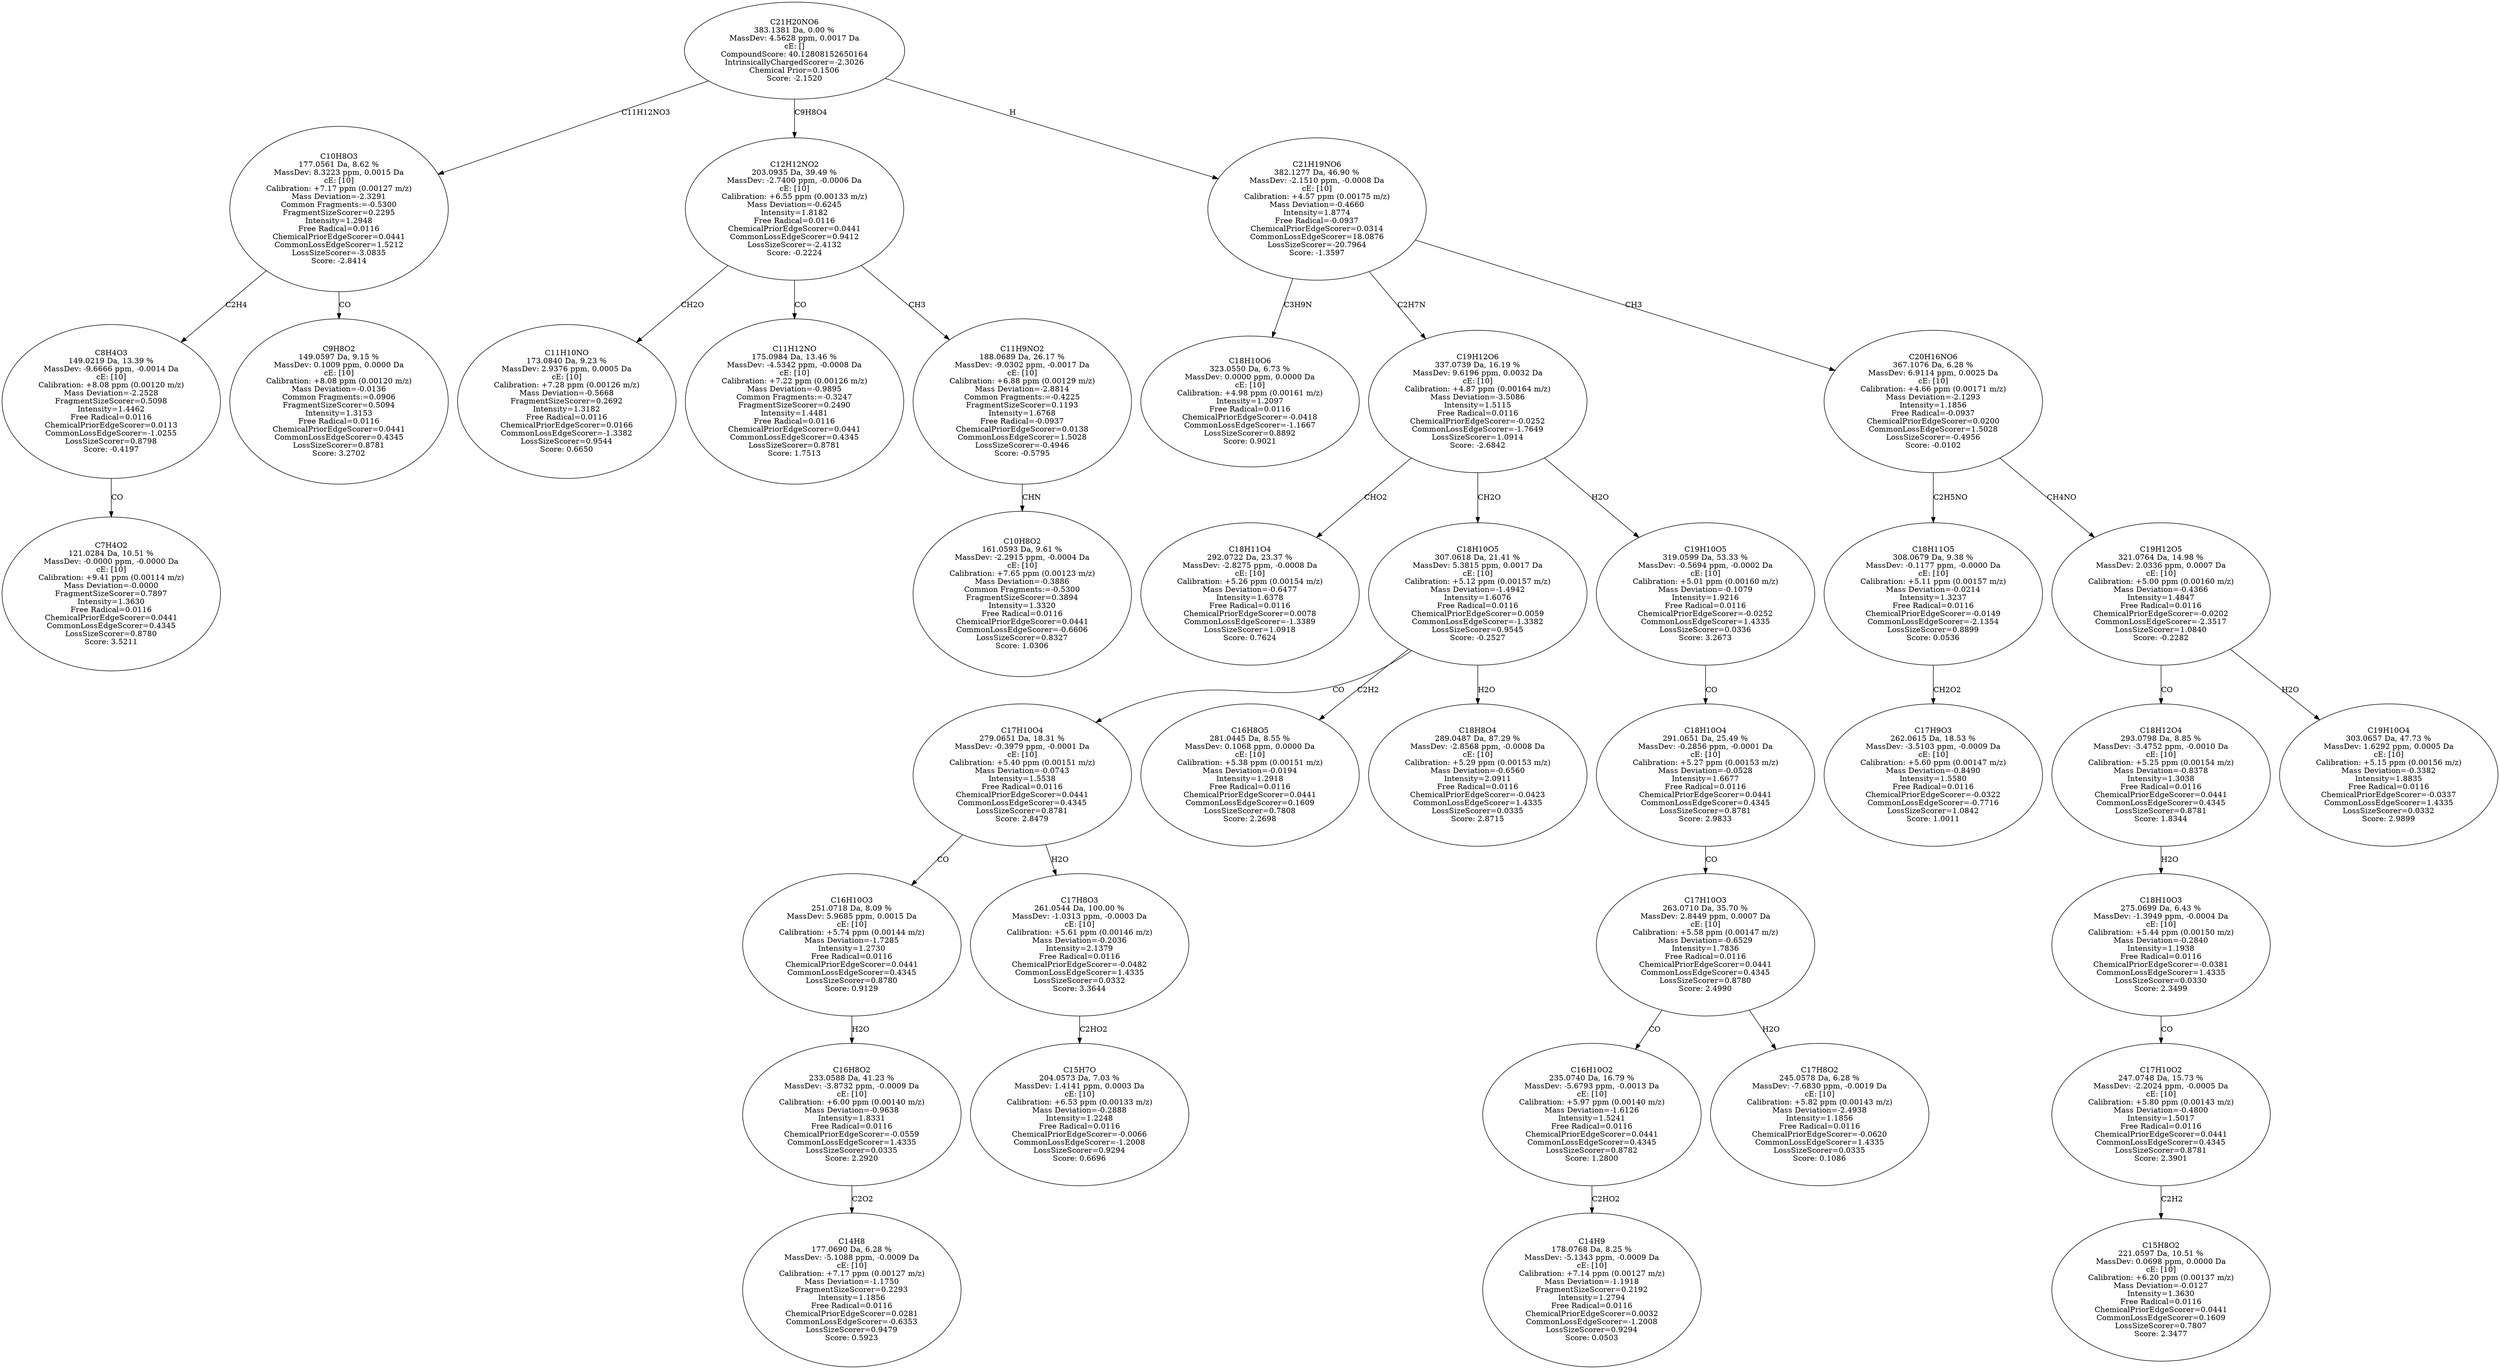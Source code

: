strict digraph {
v1 [label="C7H4O2\n121.0284 Da, 10.51 %\nMassDev: -0.0000 ppm, -0.0000 Da\ncE: [10]\nCalibration: +9.41 ppm (0.00114 m/z)\nMass Deviation=-0.0000\nFragmentSizeScorer=0.7897\nIntensity=1.3630\nFree Radical=0.0116\nChemicalPriorEdgeScorer=0.0441\nCommonLossEdgeScorer=0.4345\nLossSizeScorer=0.8780\nScore: 3.5211"];
v2 [label="C8H4O3\n149.0219 Da, 13.39 %\nMassDev: -9.6666 ppm, -0.0014 Da\ncE: [10]\nCalibration: +8.08 ppm (0.00120 m/z)\nMass Deviation=-2.2528\nFragmentSizeScorer=0.5098\nIntensity=1.4462\nFree Radical=0.0116\nChemicalPriorEdgeScorer=0.0113\nCommonLossEdgeScorer=-1.0255\nLossSizeScorer=0.8798\nScore: -0.4197"];
v3 [label="C9H8O2\n149.0597 Da, 9.15 %\nMassDev: 0.1009 ppm, 0.0000 Da\ncE: [10]\nCalibration: +8.08 ppm (0.00120 m/z)\nMass Deviation=-0.0136\nCommon Fragments:=0.0906\nFragmentSizeScorer=0.5094\nIntensity=1.3153\nFree Radical=0.0116\nChemicalPriorEdgeScorer=0.0441\nCommonLossEdgeScorer=0.4345\nLossSizeScorer=0.8781\nScore: 3.2702"];
v4 [label="C10H8O3\n177.0561 Da, 8.62 %\nMassDev: 8.3223 ppm, 0.0015 Da\ncE: [10]\nCalibration: +7.17 ppm (0.00127 m/z)\nMass Deviation=-2.3291\nCommon Fragments:=-0.5300\nFragmentSizeScorer=0.2295\nIntensity=1.2948\nFree Radical=0.0116\nChemicalPriorEdgeScorer=0.0441\nCommonLossEdgeScorer=1.5212\nLossSizeScorer=-3.0835\nScore: -2.8414"];
v5 [label="C11H10NO\n173.0840 Da, 9.23 %\nMassDev: 2.9376 ppm, 0.0005 Da\ncE: [10]\nCalibration: +7.28 ppm (0.00126 m/z)\nMass Deviation=-0.5668\nFragmentSizeScorer=0.2692\nIntensity=1.3182\nFree Radical=0.0116\nChemicalPriorEdgeScorer=0.0166\nCommonLossEdgeScorer=-1.3382\nLossSizeScorer=0.9544\nScore: 0.6650"];
v6 [label="C11H12NO\n175.0984 Da, 13.46 %\nMassDev: -4.5342 ppm, -0.0008 Da\ncE: [10]\nCalibration: +7.22 ppm (0.00126 m/z)\nMass Deviation=-0.9895\nCommon Fragments:=-0.3247\nFragmentSizeScorer=0.2490\nIntensity=1.4481\nFree Radical=0.0116\nChemicalPriorEdgeScorer=0.0441\nCommonLossEdgeScorer=0.4345\nLossSizeScorer=0.8781\nScore: 1.7513"];
v7 [label="C10H8O2\n161.0593 Da, 9.61 %\nMassDev: -2.2915 ppm, -0.0004 Da\ncE: [10]\nCalibration: +7.65 ppm (0.00123 m/z)\nMass Deviation=-0.3886\nCommon Fragments:=-0.5300\nFragmentSizeScorer=0.3894\nIntensity=1.3320\nFree Radical=0.0116\nChemicalPriorEdgeScorer=0.0441\nCommonLossEdgeScorer=-0.6606\nLossSizeScorer=0.8327\nScore: 1.0306"];
v8 [label="C11H9NO2\n188.0689 Da, 26.17 %\nMassDev: -9.0302 ppm, -0.0017 Da\ncE: [10]\nCalibration: +6.88 ppm (0.00129 m/z)\nMass Deviation=-2.8814\nCommon Fragments:=-0.4225\nFragmentSizeScorer=0.1193\nIntensity=1.6768\nFree Radical=-0.0937\nChemicalPriorEdgeScorer=0.0138\nCommonLossEdgeScorer=1.5028\nLossSizeScorer=-0.4946\nScore: -0.5795"];
v9 [label="C12H12NO2\n203.0935 Da, 39.49 %\nMassDev: -2.7400 ppm, -0.0006 Da\ncE: [10]\nCalibration: +6.55 ppm (0.00133 m/z)\nMass Deviation=-0.6245\nIntensity=1.8182\nFree Radical=0.0116\nChemicalPriorEdgeScorer=0.0441\nCommonLossEdgeScorer=0.9412\nLossSizeScorer=-2.4132\nScore: -0.2224"];
v10 [label="C18H10O6\n323.0550 Da, 6.73 %\nMassDev: 0.0000 ppm, 0.0000 Da\ncE: [10]\nCalibration: +4.98 ppm (0.00161 m/z)\nIntensity=1.2097\nFree Radical=0.0116\nChemicalPriorEdgeScorer=-0.0418\nCommonLossEdgeScorer=-1.1667\nLossSizeScorer=0.8892\nScore: 0.9021"];
v11 [label="C18H11O4\n292.0722 Da, 23.37 %\nMassDev: -2.8275 ppm, -0.0008 Da\ncE: [10]\nCalibration: +5.26 ppm (0.00154 m/z)\nMass Deviation=-0.6477\nIntensity=1.6378\nFree Radical=0.0116\nChemicalPriorEdgeScorer=0.0078\nCommonLossEdgeScorer=-1.3389\nLossSizeScorer=1.0918\nScore: 0.7624"];
v12 [label="C14H8\n177.0690 Da, 6.28 %\nMassDev: -5.1088 ppm, -0.0009 Da\ncE: [10]\nCalibration: +7.17 ppm (0.00127 m/z)\nMass Deviation=-1.1750\nFragmentSizeScorer=0.2293\nIntensity=1.1856\nFree Radical=0.0116\nChemicalPriorEdgeScorer=0.0281\nCommonLossEdgeScorer=-0.6353\nLossSizeScorer=0.9479\nScore: 0.5923"];
v13 [label="C16H8O2\n233.0588 Da, 41.23 %\nMassDev: -3.8732 ppm, -0.0009 Da\ncE: [10]\nCalibration: +6.00 ppm (0.00140 m/z)\nMass Deviation=-0.9638\nIntensity=1.8331\nFree Radical=0.0116\nChemicalPriorEdgeScorer=-0.0559\nCommonLossEdgeScorer=1.4335\nLossSizeScorer=0.0335\nScore: 2.2920"];
v14 [label="C16H10O3\n251.0718 Da, 8.09 %\nMassDev: 5.9685 ppm, 0.0015 Da\ncE: [10]\nCalibration: +5.74 ppm (0.00144 m/z)\nMass Deviation=-1.7285\nIntensity=1.2730\nFree Radical=0.0116\nChemicalPriorEdgeScorer=0.0441\nCommonLossEdgeScorer=0.4345\nLossSizeScorer=0.8780\nScore: 0.9129"];
v15 [label="C15H7O\n204.0573 Da, 7.03 %\nMassDev: 1.4141 ppm, 0.0003 Da\ncE: [10]\nCalibration: +6.53 ppm (0.00133 m/z)\nMass Deviation=-0.2888\nIntensity=1.2248\nFree Radical=0.0116\nChemicalPriorEdgeScorer=-0.0066\nCommonLossEdgeScorer=-1.2008\nLossSizeScorer=0.9294\nScore: 0.6696"];
v16 [label="C17H8O3\n261.0544 Da, 100.00 %\nMassDev: -1.0313 ppm, -0.0003 Da\ncE: [10]\nCalibration: +5.61 ppm (0.00146 m/z)\nMass Deviation=-0.2036\nIntensity=2.1379\nFree Radical=0.0116\nChemicalPriorEdgeScorer=-0.0482\nCommonLossEdgeScorer=1.4335\nLossSizeScorer=0.0332\nScore: 3.3644"];
v17 [label="C17H10O4\n279.0651 Da, 18.31 %\nMassDev: -0.3979 ppm, -0.0001 Da\ncE: [10]\nCalibration: +5.40 ppm (0.00151 m/z)\nMass Deviation=-0.0743\nIntensity=1.5538\nFree Radical=0.0116\nChemicalPriorEdgeScorer=0.0441\nCommonLossEdgeScorer=0.4345\nLossSizeScorer=0.8781\nScore: 2.8479"];
v18 [label="C16H8O5\n281.0445 Da, 8.55 %\nMassDev: 0.1068 ppm, 0.0000 Da\ncE: [10]\nCalibration: +5.38 ppm (0.00151 m/z)\nMass Deviation=-0.0194\nIntensity=1.2918\nFree Radical=0.0116\nChemicalPriorEdgeScorer=0.0441\nCommonLossEdgeScorer=0.1609\nLossSizeScorer=0.7808\nScore: 2.2698"];
v19 [label="C18H8O4\n289.0487 Da, 87.29 %\nMassDev: -2.8568 ppm, -0.0008 Da\ncE: [10]\nCalibration: +5.29 ppm (0.00153 m/z)\nMass Deviation=-0.6560\nIntensity=2.0911\nFree Radical=0.0116\nChemicalPriorEdgeScorer=-0.0423\nCommonLossEdgeScorer=1.4335\nLossSizeScorer=0.0335\nScore: 2.8715"];
v20 [label="C18H10O5\n307.0618 Da, 21.41 %\nMassDev: 5.3815 ppm, 0.0017 Da\ncE: [10]\nCalibration: +5.12 ppm (0.00157 m/z)\nMass Deviation=-1.4942\nIntensity=1.6076\nFree Radical=0.0116\nChemicalPriorEdgeScorer=0.0059\nCommonLossEdgeScorer=-1.3382\nLossSizeScorer=0.9545\nScore: -0.2527"];
v21 [label="C14H9\n178.0768 Da, 8.25 %\nMassDev: -5.1343 ppm, -0.0009 Da\ncE: [10]\nCalibration: +7.14 ppm (0.00127 m/z)\nMass Deviation=-1.1918\nFragmentSizeScorer=0.2192\nIntensity=1.2794\nFree Radical=0.0116\nChemicalPriorEdgeScorer=0.0032\nCommonLossEdgeScorer=-1.2008\nLossSizeScorer=0.9294\nScore: 0.0503"];
v22 [label="C16H10O2\n235.0740 Da, 16.79 %\nMassDev: -5.6793 ppm, -0.0013 Da\ncE: [10]\nCalibration: +5.97 ppm (0.00140 m/z)\nMass Deviation=-1.6126\nIntensity=1.5241\nFree Radical=0.0116\nChemicalPriorEdgeScorer=0.0441\nCommonLossEdgeScorer=0.4345\nLossSizeScorer=0.8782\nScore: 1.2800"];
v23 [label="C17H8O2\n245.0578 Da, 6.28 %\nMassDev: -7.6830 ppm, -0.0019 Da\ncE: [10]\nCalibration: +5.82 ppm (0.00143 m/z)\nMass Deviation=-2.4938\nIntensity=1.1856\nFree Radical=0.0116\nChemicalPriorEdgeScorer=-0.0620\nCommonLossEdgeScorer=1.4335\nLossSizeScorer=0.0335\nScore: 0.1086"];
v24 [label="C17H10O3\n263.0710 Da, 35.70 %\nMassDev: 2.8449 ppm, 0.0007 Da\ncE: [10]\nCalibration: +5.58 ppm (0.00147 m/z)\nMass Deviation=-0.6529\nIntensity=1.7836\nFree Radical=0.0116\nChemicalPriorEdgeScorer=0.0441\nCommonLossEdgeScorer=0.4345\nLossSizeScorer=0.8780\nScore: 2.4990"];
v25 [label="C18H10O4\n291.0651 Da, 25.49 %\nMassDev: -0.2856 ppm, -0.0001 Da\ncE: [10]\nCalibration: +5.27 ppm (0.00153 m/z)\nMass Deviation=-0.0528\nIntensity=1.6677\nFree Radical=0.0116\nChemicalPriorEdgeScorer=0.0441\nCommonLossEdgeScorer=0.4345\nLossSizeScorer=0.8781\nScore: 2.9833"];
v26 [label="C19H10O5\n319.0599 Da, 53.33 %\nMassDev: -0.5694 ppm, -0.0002 Da\ncE: [10]\nCalibration: +5.01 ppm (0.00160 m/z)\nMass Deviation=-0.1079\nIntensity=1.9216\nFree Radical=0.0116\nChemicalPriorEdgeScorer=-0.0252\nCommonLossEdgeScorer=1.4335\nLossSizeScorer=0.0336\nScore: 3.2673"];
v27 [label="C19H12O6\n337.0739 Da, 16.19 %\nMassDev: 9.6196 ppm, 0.0032 Da\ncE: [10]\nCalibration: +4.87 ppm (0.00164 m/z)\nMass Deviation=-3.5086\nIntensity=1.5115\nFree Radical=0.0116\nChemicalPriorEdgeScorer=-0.0252\nCommonLossEdgeScorer=-1.7649\nLossSizeScorer=1.0914\nScore: -2.6842"];
v28 [label="C17H9O3\n262.0615 Da, 18.53 %\nMassDev: -3.5103 ppm, -0.0009 Da\ncE: [10]\nCalibration: +5.60 ppm (0.00147 m/z)\nMass Deviation=-0.8490\nIntensity=1.5580\nFree Radical=0.0116\nChemicalPriorEdgeScorer=-0.0322\nCommonLossEdgeScorer=-0.7716\nLossSizeScorer=1.0842\nScore: 1.0011"];
v29 [label="C18H11O5\n308.0679 Da, 9.38 %\nMassDev: -0.1177 ppm, -0.0000 Da\ncE: [10]\nCalibration: +5.11 ppm (0.00157 m/z)\nMass Deviation=-0.0214\nIntensity=1.3237\nFree Radical=0.0116\nChemicalPriorEdgeScorer=-0.0149\nCommonLossEdgeScorer=-2.1354\nLossSizeScorer=0.8899\nScore: 0.0536"];
v30 [label="C15H8O2\n221.0597 Da, 10.51 %\nMassDev: 0.0698 ppm, 0.0000 Da\ncE: [10]\nCalibration: +6.20 ppm (0.00137 m/z)\nMass Deviation=-0.0127\nIntensity=1.3630\nFree Radical=0.0116\nChemicalPriorEdgeScorer=0.0441\nCommonLossEdgeScorer=0.1609\nLossSizeScorer=0.7807\nScore: 2.3477"];
v31 [label="C17H10O2\n247.0748 Da, 15.73 %\nMassDev: -2.2024 ppm, -0.0005 Da\ncE: [10]\nCalibration: +5.80 ppm (0.00143 m/z)\nMass Deviation=-0.4800\nIntensity=1.5017\nFree Radical=0.0116\nChemicalPriorEdgeScorer=0.0441\nCommonLossEdgeScorer=0.4345\nLossSizeScorer=0.8781\nScore: 2.3901"];
v32 [label="C18H10O3\n275.0699 Da, 6.43 %\nMassDev: -1.3949 ppm, -0.0004 Da\ncE: [10]\nCalibration: +5.44 ppm (0.00150 m/z)\nMass Deviation=-0.2840\nIntensity=1.1938\nFree Radical=0.0116\nChemicalPriorEdgeScorer=-0.0381\nCommonLossEdgeScorer=1.4335\nLossSizeScorer=0.0330\nScore: 2.3499"];
v33 [label="C18H12O4\n293.0798 Da, 8.85 %\nMassDev: -3.4752 ppm, -0.0010 Da\ncE: [10]\nCalibration: +5.25 ppm (0.00154 m/z)\nMass Deviation=-0.8378\nIntensity=1.3038\nFree Radical=0.0116\nChemicalPriorEdgeScorer=0.0441\nCommonLossEdgeScorer=0.4345\nLossSizeScorer=0.8781\nScore: 1.8344"];
v34 [label="C19H10O4\n303.0657 Da, 47.73 %\nMassDev: 1.6292 ppm, 0.0005 Da\ncE: [10]\nCalibration: +5.15 ppm (0.00156 m/z)\nMass Deviation=-0.3382\nIntensity=1.8835\nFree Radical=0.0116\nChemicalPriorEdgeScorer=-0.0337\nCommonLossEdgeScorer=1.4335\nLossSizeScorer=0.0332\nScore: 2.9899"];
v35 [label="C19H12O5\n321.0764 Da, 14.98 %\nMassDev: 2.0336 ppm, 0.0007 Da\ncE: [10]\nCalibration: +5.00 ppm (0.00160 m/z)\nMass Deviation=-0.4366\nIntensity=1.4847\nFree Radical=0.0116\nChemicalPriorEdgeScorer=-0.0202\nCommonLossEdgeScorer=-2.3517\nLossSizeScorer=1.0840\nScore: -0.2282"];
v36 [label="C20H16NO6\n367.1076 Da, 6.28 %\nMassDev: 6.9114 ppm, 0.0025 Da\ncE: [10]\nCalibration: +4.66 ppm (0.00171 m/z)\nMass Deviation=-2.1293\nIntensity=1.1856\nFree Radical=-0.0937\nChemicalPriorEdgeScorer=0.0200\nCommonLossEdgeScorer=1.5028\nLossSizeScorer=-0.4956\nScore: -0.0102"];
v37 [label="C21H19NO6\n382.1277 Da, 46.90 %\nMassDev: -2.1510 ppm, -0.0008 Da\ncE: [10]\nCalibration: +4.57 ppm (0.00175 m/z)\nMass Deviation=-0.4660\nIntensity=1.8774\nFree Radical=-0.0937\nChemicalPriorEdgeScorer=0.0314\nCommonLossEdgeScorer=18.0876\nLossSizeScorer=-20.7964\nScore: -1.3597"];
v38 [label="C21H20NO6\n383.1381 Da, 0.00 %\nMassDev: 4.5628 ppm, 0.0017 Da\ncE: []\nCompoundScore: 40.12808152650164\nIntrinsicallyChargedScorer=-2.3026\nChemical Prior=0.1506\nScore: -2.1520"];
v2 -> v1 [label="CO"];
v4 -> v2 [label="C2H4"];
v4 -> v3 [label="CO"];
v38 -> v4 [label="C11H12NO3"];
v9 -> v5 [label="CH2O"];
v9 -> v6 [label="CO"];
v8 -> v7 [label="CHN"];
v9 -> v8 [label="CH3"];
v38 -> v9 [label="C9H8O4"];
v37 -> v10 [label="C3H9N"];
v27 -> v11 [label="CHO2"];
v13 -> v12 [label="C2O2"];
v14 -> v13 [label="H2O"];
v17 -> v14 [label="CO"];
v16 -> v15 [label="C2HO2"];
v17 -> v16 [label="H2O"];
v20 -> v17 [label="CO"];
v20 -> v18 [label="C2H2"];
v20 -> v19 [label="H2O"];
v27 -> v20 [label="CH2O"];
v22 -> v21 [label="C2HO2"];
v24 -> v22 [label="CO"];
v24 -> v23 [label="H2O"];
v25 -> v24 [label="CO"];
v26 -> v25 [label="CO"];
v27 -> v26 [label="H2O"];
v37 -> v27 [label="C2H7N"];
v29 -> v28 [label="CH2O2"];
v36 -> v29 [label="C2H5NO"];
v31 -> v30 [label="C2H2"];
v32 -> v31 [label="CO"];
v33 -> v32 [label="H2O"];
v35 -> v33 [label="CO"];
v35 -> v34 [label="H2O"];
v36 -> v35 [label="CH4NO"];
v37 -> v36 [label="CH3"];
v38 -> v37 [label="H"];
}